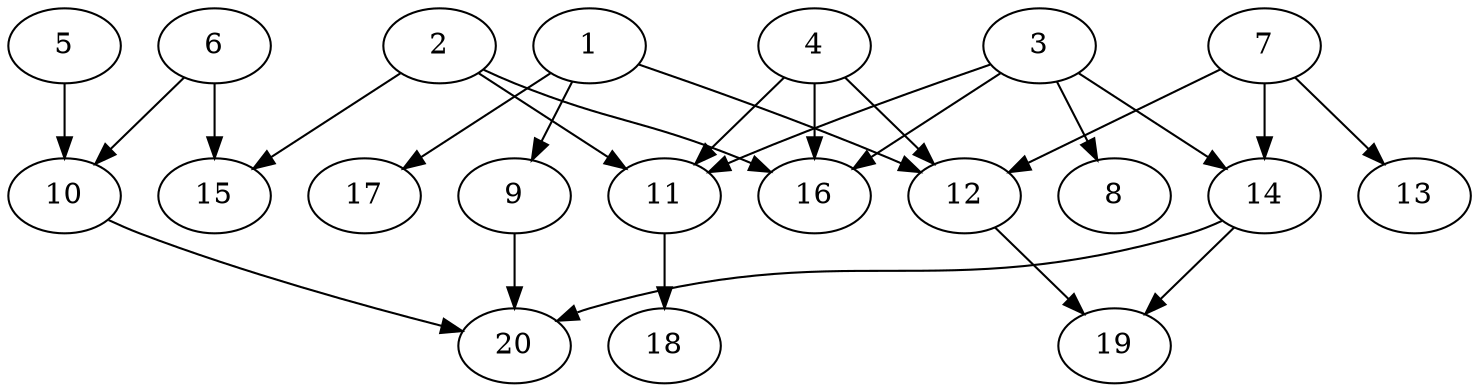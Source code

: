 // DAG automatically generated by daggen at Wed Jul 24 21:26:16 2019
// ./daggen --dot -n 20 --ccr 0.5 --fat 0.8 --regular 0.5 --density 0.5 --mindata 5242880 --maxdata 52428800 
digraph G {
  1 [size="33187840", alpha="0.14", expect_size="16593920"] 
  1 -> 9 [size ="16593920"]
  1 -> 12 [size ="16593920"]
  1 -> 17 [size ="16593920"]
  2 [size="37867520", alpha="0.12", expect_size="18933760"] 
  2 -> 11 [size ="18933760"]
  2 -> 15 [size ="18933760"]
  2 -> 16 [size ="18933760"]
  3 [size="90150912", alpha="0.10", expect_size="45075456"] 
  3 -> 8 [size ="45075456"]
  3 -> 11 [size ="45075456"]
  3 -> 14 [size ="45075456"]
  3 -> 16 [size ="45075456"]
  4 [size="62556160", alpha="0.20", expect_size="31278080"] 
  4 -> 11 [size ="31278080"]
  4 -> 12 [size ="31278080"]
  4 -> 16 [size ="31278080"]
  5 [size="58552320", alpha="0.06", expect_size="29276160"] 
  5 -> 10 [size ="29276160"]
  6 [size="74506240", alpha="0.14", expect_size="37253120"] 
  6 -> 10 [size ="37253120"]
  6 -> 15 [size ="37253120"]
  7 [size="57206784", alpha="0.00", expect_size="28603392"] 
  7 -> 12 [size ="28603392"]
  7 -> 13 [size ="28603392"]
  7 -> 14 [size ="28603392"]
  8 [size="91672576", alpha="0.04", expect_size="45836288"] 
  9 [size="24373248", alpha="0.10", expect_size="12186624"] 
  9 -> 20 [size ="12186624"]
  10 [size="59228160", alpha="0.01", expect_size="29614080"] 
  10 -> 20 [size ="29614080"]
  11 [size="104624128", alpha="0.18", expect_size="52312064"] 
  11 -> 18 [size ="52312064"]
  12 [size="74117120", alpha="0.11", expect_size="37058560"] 
  12 -> 19 [size ="37058560"]
  13 [size="34119680", alpha="0.10", expect_size="17059840"] 
  14 [size="80271360", alpha="0.18", expect_size="40135680"] 
  14 -> 19 [size ="40135680"]
  14 -> 20 [size ="40135680"]
  15 [size="80224256", alpha="0.06", expect_size="40112128"] 
  16 [size="15910912", alpha="0.13", expect_size="7955456"] 
  17 [size="81125376", alpha="0.19", expect_size="40562688"] 
  18 [size="82343936", alpha="0.09", expect_size="41171968"] 
  19 [size="99321856", alpha="0.06", expect_size="49660928"] 
  20 [size="51116032", alpha="0.07", expect_size="25558016"] 
}
